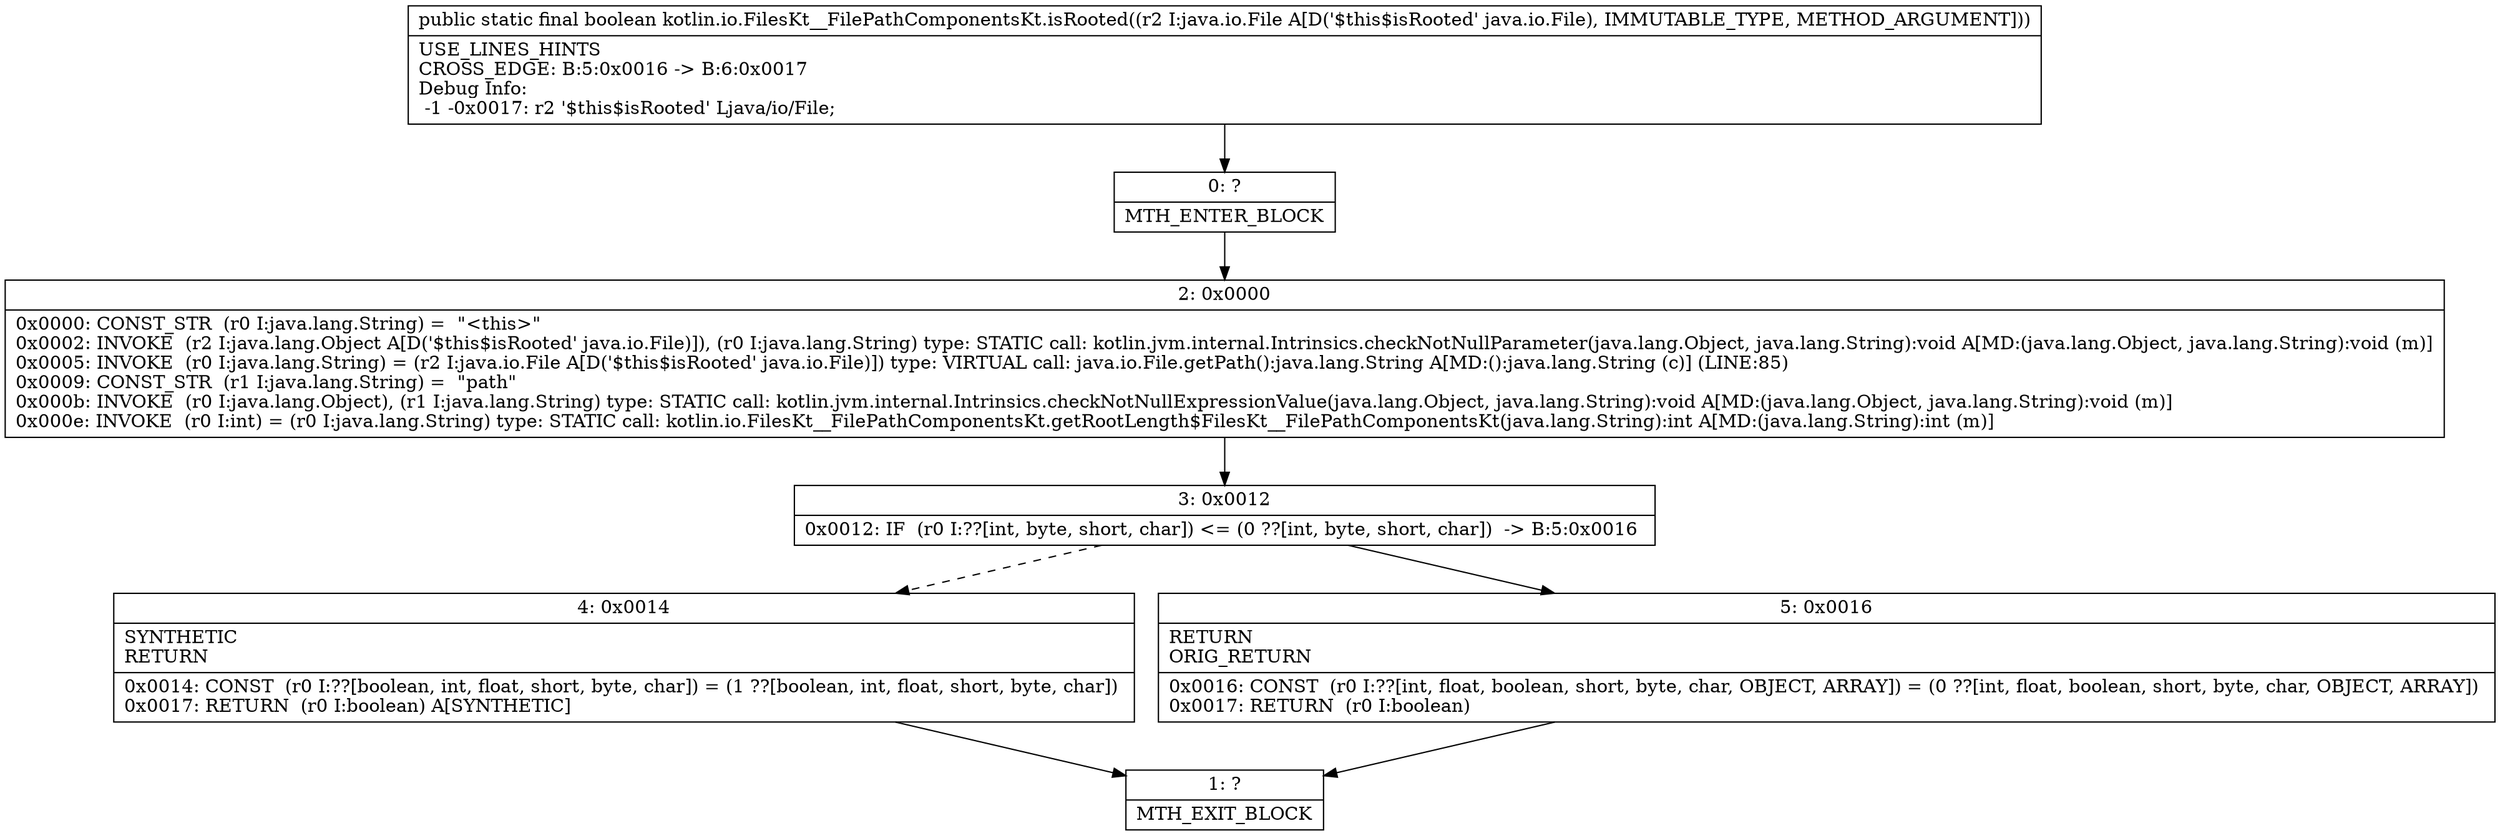 digraph "CFG forkotlin.io.FilesKt__FilePathComponentsKt.isRooted(Ljava\/io\/File;)Z" {
Node_0 [shape=record,label="{0\:\ ?|MTH_ENTER_BLOCK\l}"];
Node_2 [shape=record,label="{2\:\ 0x0000|0x0000: CONST_STR  (r0 I:java.lang.String) =  \"\<this\>\" \l0x0002: INVOKE  (r2 I:java.lang.Object A[D('$this$isRooted' java.io.File)]), (r0 I:java.lang.String) type: STATIC call: kotlin.jvm.internal.Intrinsics.checkNotNullParameter(java.lang.Object, java.lang.String):void A[MD:(java.lang.Object, java.lang.String):void (m)]\l0x0005: INVOKE  (r0 I:java.lang.String) = (r2 I:java.io.File A[D('$this$isRooted' java.io.File)]) type: VIRTUAL call: java.io.File.getPath():java.lang.String A[MD:():java.lang.String (c)] (LINE:85)\l0x0009: CONST_STR  (r1 I:java.lang.String) =  \"path\" \l0x000b: INVOKE  (r0 I:java.lang.Object), (r1 I:java.lang.String) type: STATIC call: kotlin.jvm.internal.Intrinsics.checkNotNullExpressionValue(java.lang.Object, java.lang.String):void A[MD:(java.lang.Object, java.lang.String):void (m)]\l0x000e: INVOKE  (r0 I:int) = (r0 I:java.lang.String) type: STATIC call: kotlin.io.FilesKt__FilePathComponentsKt.getRootLength$FilesKt__FilePathComponentsKt(java.lang.String):int A[MD:(java.lang.String):int (m)]\l}"];
Node_3 [shape=record,label="{3\:\ 0x0012|0x0012: IF  (r0 I:??[int, byte, short, char]) \<= (0 ??[int, byte, short, char])  \-\> B:5:0x0016 \l}"];
Node_4 [shape=record,label="{4\:\ 0x0014|SYNTHETIC\lRETURN\l|0x0014: CONST  (r0 I:??[boolean, int, float, short, byte, char]) = (1 ??[boolean, int, float, short, byte, char]) \l0x0017: RETURN  (r0 I:boolean) A[SYNTHETIC]\l}"];
Node_1 [shape=record,label="{1\:\ ?|MTH_EXIT_BLOCK\l}"];
Node_5 [shape=record,label="{5\:\ 0x0016|RETURN\lORIG_RETURN\l|0x0016: CONST  (r0 I:??[int, float, boolean, short, byte, char, OBJECT, ARRAY]) = (0 ??[int, float, boolean, short, byte, char, OBJECT, ARRAY]) \l0x0017: RETURN  (r0 I:boolean) \l}"];
MethodNode[shape=record,label="{public static final boolean kotlin.io.FilesKt__FilePathComponentsKt.isRooted((r2 I:java.io.File A[D('$this$isRooted' java.io.File), IMMUTABLE_TYPE, METHOD_ARGUMENT]))  | USE_LINES_HINTS\lCROSS_EDGE: B:5:0x0016 \-\> B:6:0x0017\lDebug Info:\l  \-1 \-0x0017: r2 '$this$isRooted' Ljava\/io\/File;\l}"];
MethodNode -> Node_0;Node_0 -> Node_2;
Node_2 -> Node_3;
Node_3 -> Node_4[style=dashed];
Node_3 -> Node_5;
Node_4 -> Node_1;
Node_5 -> Node_1;
}

